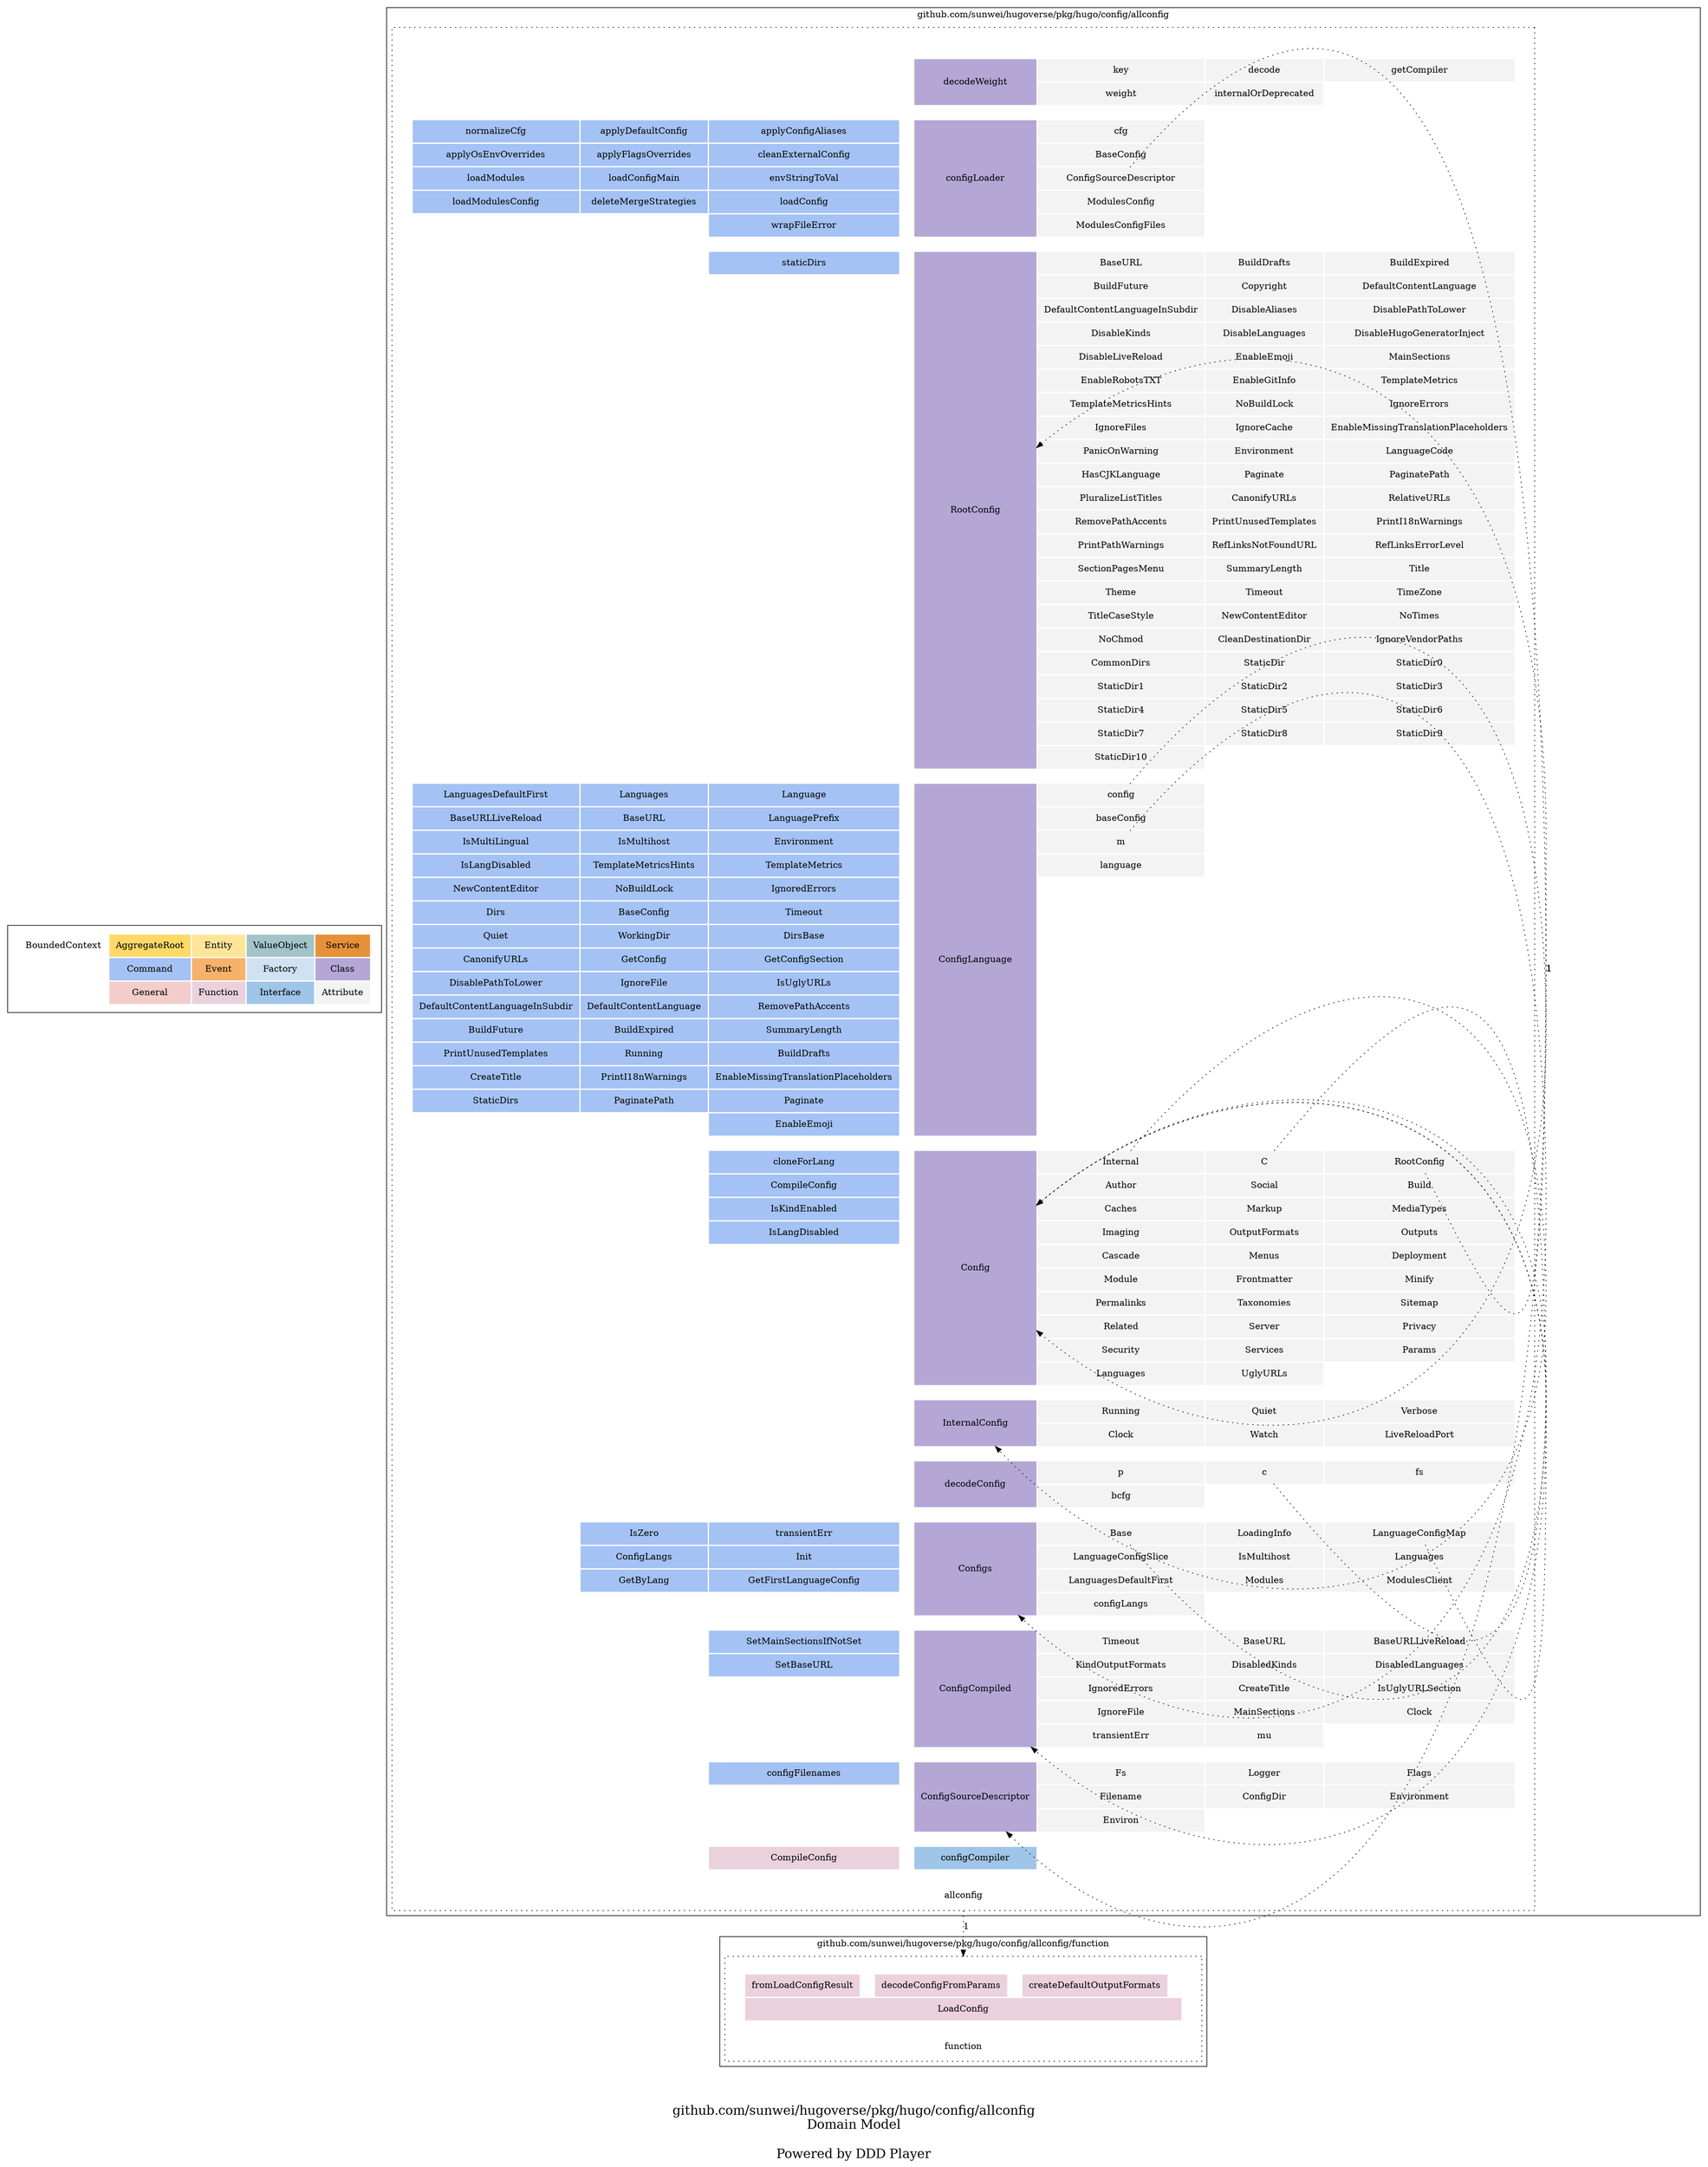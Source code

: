 digraph {
	node [style=dotted shape=rect]

    subgraph cluster_ddd_concept{
		node [color=white]

        ddd_concept [label=<
        <table border="0" cellpadding="10">
		<tr>
			<td bgcolor="#ffffff00" rowspan="1" colspan="1">BoundedContext</td>
			<td bgcolor="#ffd966ff" rowspan="1" colspan="1">AggregateRoot</td>
			<td bgcolor="#ffe599ff" rowspan="1" colspan="1">Entity</td>
			<td bgcolor="#a2c4c9ff" rowspan="1" colspan="1">ValueObject</td>
			<td bgcolor="#e69138ff" rowspan="1" colspan="1">Service</td>
		</tr>
		<tr>
			<td bgcolor="white" rowspan="1" colspan="1"></td>
			<td bgcolor="#a4c2f4ff" rowspan="1" colspan="1">Command</td>
			<td bgcolor="#f6b26bff" rowspan="1" colspan="1">Event</td>
			<td bgcolor="#cfe2f3ff" rowspan="1" colspan="1">Factory</td>
			<td bgcolor="#b4a7d6ff" rowspan="1" colspan="1">Class</td>
			
		</tr>
		<tr>
			<td bgcolor="white" rowspan="1" colspan="1"></td>
			<td bgcolor="#f4ccccff" rowspan="1" colspan="1">General</td>
			<td bgcolor="#ead1dcff" rowspan="1" colspan="1">Function</td>
			<td bgcolor="#9fc5e8ff" rowspan="1" colspan="1">Interface</td>
			<td bgcolor="#f3f3f3ff" rowspan="1" colspan="1">Attribute</td>
		</tr>
        </table>
        > ]
	}

    
		subgraph cluster_dbplwOx {
	
		
    	dbplwOx [label=<
        <table border="0" cellpadding="10">
			
				<tr>
		
			<td port="first_blank_row" bgcolor="white" rowspan="1" colspan="1"></td>
	</tr>
				<tr>
		
			<td port="" bgcolor="white" rowspan="1" colspan="1"></td>
	</tr>
				<tr>
		
			<td port="" bgcolor="white" rowspan="1" colspan="1"></td>
			<td port="" bgcolor="white" rowspan="1" colspan="1"></td>
			<td port="" bgcolor="white" rowspan="1" colspan="1"></td>
			<td port="" bgcolor="white" rowspan="1" colspan="1"></td>
			<td port="" bgcolor="white" rowspan="1" colspan="1"></td>
			<td port="dedeiEo" bgcolor="#b4a7d6ff" rowspan="2" colspan="1">decodeWeight</td>
			<td port="db81xsU" bgcolor="#f3f3f3ff" rowspan="1" colspan="1">key</td>
			<td port="dbGSdnV" bgcolor="#f3f3f3ff" rowspan="1" colspan="1">decode</td>
			<td port="d6UaPY" bgcolor="#f3f3f3ff" rowspan="1" colspan="1">getCompiler</td>
			<td port="" bgcolor="white" rowspan="1" colspan="1"></td>
	</tr>
				<tr>
		
			<td port="" bgcolor="white" rowspan="1" colspan="1"></td>
			<td port="" bgcolor="white" rowspan="1" colspan="1"></td>
			<td port="" bgcolor="white" rowspan="1" colspan="1"></td>
			<td port="" bgcolor="white" rowspan="1" colspan="1"></td>
			<td port="" bgcolor="white" rowspan="1" colspan="1"></td>
			<td port="dcgHkFH" bgcolor="#f3f3f3ff" rowspan="1" colspan="1">weight</td>
			<td port="dM7jzW" bgcolor="#f3f3f3ff" rowspan="1" colspan="1">internalOrDeprecated</td>
			<td port="" bgcolor="white" rowspan="1" colspan="1"></td>
			<td port="" bgcolor="white" rowspan="1" colspan="1"></td>
	</tr>
				<tr>
		
			<td port="" bgcolor="white" rowspan="1" colspan="1"></td>
	</tr>
				<tr>
		
			<td port="" bgcolor="white" rowspan="1" colspan="1"></td>
			<td port="dbyJYD" bgcolor="#a4c2f4ff" rowspan="1" colspan="1">normalizeCfg</td>
			<td port="dbtTWRB" bgcolor="#a4c2f4ff" rowspan="1" colspan="1">applyDefaultConfig</td>
			<td port="dhDFdo" bgcolor="#a4c2f4ff" rowspan="1" colspan="1">applyConfigAliases</td>
			<td port="" bgcolor="white" rowspan="1" colspan="1"></td>
			<td port="deDzCh3" bgcolor="#b4a7d6ff" rowspan="5" colspan="1">configLoader</td>
			<td port="dcJ6bHE" bgcolor="#f3f3f3ff" rowspan="1" colspan="1">cfg</td>
			<td port="" bgcolor="white" rowspan="1" colspan="1"></td>
			<td port="" bgcolor="white" rowspan="1" colspan="1"></td>
			<td port="" bgcolor="white" rowspan="1" colspan="1"></td>
	</tr>
				<tr>
		
			<td port="" bgcolor="white" rowspan="1" colspan="1"></td>
			<td port="dHDOrQ" bgcolor="#a4c2f4ff" rowspan="1" colspan="1">applyOsEnvOverrides</td>
			<td port="dde2Vfa" bgcolor="#a4c2f4ff" rowspan="1" colspan="1">applyFlagsOverrides</td>
			<td port="dnXfks" bgcolor="#a4c2f4ff" rowspan="1" colspan="1">cleanExternalConfig</td>
			<td port="" bgcolor="white" rowspan="1" colspan="1"></td>
			<td port="dbXBepR" bgcolor="#f3f3f3ff" rowspan="1" colspan="1">BaseConfig</td>
			<td port="" bgcolor="white" rowspan="1" colspan="1"></td>
			<td port="" bgcolor="white" rowspan="1" colspan="1"></td>
			<td port="" bgcolor="white" rowspan="1" colspan="1"></td>
	</tr>
				<tr>
		
			<td port="" bgcolor="white" rowspan="1" colspan="1"></td>
			<td port="dbCGa79" bgcolor="#a4c2f4ff" rowspan="1" colspan="1">loadModules</td>
			<td port="dbmw4Y9" bgcolor="#a4c2f4ff" rowspan="1" colspan="1">loadConfigMain</td>
			<td port="dcfUAwS" bgcolor="#a4c2f4ff" rowspan="1" colspan="1">envStringToVal</td>
			<td port="" bgcolor="white" rowspan="1" colspan="1"></td>
			<td port="denRFPA" bgcolor="#f3f3f3ff" rowspan="1" colspan="1">ConfigSourceDescriptor</td>
			<td port="" bgcolor="white" rowspan="1" colspan="1"></td>
			<td port="" bgcolor="white" rowspan="1" colspan="1"></td>
			<td port="" bgcolor="white" rowspan="1" colspan="1"></td>
	</tr>
				<tr>
		
			<td port="" bgcolor="white" rowspan="1" colspan="1"></td>
			<td port="dcC5j45" bgcolor="#a4c2f4ff" rowspan="1" colspan="1">loadModulesConfig</td>
			<td port="dbOGN6c" bgcolor="#a4c2f4ff" rowspan="1" colspan="1">deleteMergeStrategies</td>
			<td port="deDchHc" bgcolor="#a4c2f4ff" rowspan="1" colspan="1">loadConfig</td>
			<td port="" bgcolor="white" rowspan="1" colspan="1"></td>
			<td port="ddLNePh" bgcolor="#f3f3f3ff" rowspan="1" colspan="1">ModulesConfig</td>
			<td port="" bgcolor="white" rowspan="1" colspan="1"></td>
			<td port="" bgcolor="white" rowspan="1" colspan="1"></td>
			<td port="" bgcolor="white" rowspan="1" colspan="1"></td>
	</tr>
				<tr>
		
			<td port="" bgcolor="white" rowspan="1" colspan="1"></td>
			<td port="" bgcolor="white" rowspan="1" colspan="1"></td>
			<td port="" bgcolor="white" rowspan="1" colspan="1"></td>
			<td port="ddhsMuo" bgcolor="#a4c2f4ff" rowspan="1" colspan="1">wrapFileError</td>
			<td port="" bgcolor="white" rowspan="1" colspan="1"></td>
			<td port="dd1kYmi" bgcolor="#f3f3f3ff" rowspan="1" colspan="1">ModulesConfigFiles</td>
			<td port="" bgcolor="white" rowspan="1" colspan="1"></td>
			<td port="" bgcolor="white" rowspan="1" colspan="1"></td>
			<td port="" bgcolor="white" rowspan="1" colspan="1"></td>
	</tr>
				<tr>
		
			<td port="" bgcolor="white" rowspan="1" colspan="1"></td>
	</tr>
				<tr>
		
			<td port="" bgcolor="white" rowspan="1" colspan="1"></td>
			<td port="" bgcolor="white" rowspan="1" colspan="1"></td>
			<td port="" bgcolor="white" rowspan="1" colspan="1"></td>
			<td port="ddsUS1R" bgcolor="#a4c2f4ff" rowspan="1" colspan="1">staticDirs</td>
			<td port="" bgcolor="white" rowspan="1" colspan="1"></td>
			<td port="dc5vRjC" bgcolor="#b4a7d6ff" rowspan="22" colspan="1">RootConfig</td>
			<td port="dcL5rC7" bgcolor="#f3f3f3ff" rowspan="1" colspan="1">BaseURL</td>
			<td port="dcvdRxJ" bgcolor="#f3f3f3ff" rowspan="1" colspan="1">BuildDrafts</td>
			<td port="dbDRKZe" bgcolor="#f3f3f3ff" rowspan="1" colspan="1">BuildExpired</td>
			<td port="" bgcolor="white" rowspan="1" colspan="1"></td>
	</tr>
				<tr>
		
			<td port="" bgcolor="white" rowspan="1" colspan="1"></td>
			<td port="" bgcolor="white" rowspan="1" colspan="1"></td>
			<td port="" bgcolor="white" rowspan="1" colspan="1"></td>
			<td port="" bgcolor="white" rowspan="1" colspan="1"></td>
			<td port="" bgcolor="white" rowspan="1" colspan="1"></td>
			<td port="dgKiSA" bgcolor="#f3f3f3ff" rowspan="1" colspan="1">BuildFuture</td>
			<td port="dcsn5Gm" bgcolor="#f3f3f3ff" rowspan="1" colspan="1">Copyright</td>
			<td port="ddffocl" bgcolor="#f3f3f3ff" rowspan="1" colspan="1">DefaultContentLanguage</td>
			<td port="" bgcolor="white" rowspan="1" colspan="1"></td>
	</tr>
				<tr>
		
			<td port="" bgcolor="white" rowspan="1" colspan="1"></td>
			<td port="" bgcolor="white" rowspan="1" colspan="1"></td>
			<td port="" bgcolor="white" rowspan="1" colspan="1"></td>
			<td port="" bgcolor="white" rowspan="1" colspan="1"></td>
			<td port="" bgcolor="white" rowspan="1" colspan="1"></td>
			<td port="dcIHNLl" bgcolor="#f3f3f3ff" rowspan="1" colspan="1">DefaultContentLanguageInSubdir</td>
			<td port="dewRax1" bgcolor="#f3f3f3ff" rowspan="1" colspan="1">DisableAliases</td>
			<td port="dcC2E16" bgcolor="#f3f3f3ff" rowspan="1" colspan="1">DisablePathToLower</td>
			<td port="" bgcolor="white" rowspan="1" colspan="1"></td>
	</tr>
				<tr>
		
			<td port="" bgcolor="white" rowspan="1" colspan="1"></td>
			<td port="" bgcolor="white" rowspan="1" colspan="1"></td>
			<td port="" bgcolor="white" rowspan="1" colspan="1"></td>
			<td port="" bgcolor="white" rowspan="1" colspan="1"></td>
			<td port="" bgcolor="white" rowspan="1" colspan="1"></td>
			<td port="ddAaRc4" bgcolor="#f3f3f3ff" rowspan="1" colspan="1">DisableKinds</td>
			<td port="dexyZg" bgcolor="#f3f3f3ff" rowspan="1" colspan="1">DisableLanguages</td>
			<td port="ddK1tEy" bgcolor="#f3f3f3ff" rowspan="1" colspan="1">DisableHugoGeneratorInject</td>
			<td port="" bgcolor="white" rowspan="1" colspan="1"></td>
	</tr>
				<tr>
		
			<td port="" bgcolor="white" rowspan="1" colspan="1"></td>
			<td port="" bgcolor="white" rowspan="1" colspan="1"></td>
			<td port="" bgcolor="white" rowspan="1" colspan="1"></td>
			<td port="" bgcolor="white" rowspan="1" colspan="1"></td>
			<td port="" bgcolor="white" rowspan="1" colspan="1"></td>
			<td port="ddFZmJu" bgcolor="#f3f3f3ff" rowspan="1" colspan="1">DisableLiveReload</td>
			<td port="ddUccze" bgcolor="#f3f3f3ff" rowspan="1" colspan="1">EnableEmoji</td>
			<td port="dcMDkHS" bgcolor="#f3f3f3ff" rowspan="1" colspan="1">MainSections</td>
			<td port="" bgcolor="white" rowspan="1" colspan="1"></td>
	</tr>
				<tr>
		
			<td port="" bgcolor="white" rowspan="1" colspan="1"></td>
			<td port="" bgcolor="white" rowspan="1" colspan="1"></td>
			<td port="" bgcolor="white" rowspan="1" colspan="1"></td>
			<td port="" bgcolor="white" rowspan="1" colspan="1"></td>
			<td port="" bgcolor="white" rowspan="1" colspan="1"></td>
			<td port="dblw3Pv" bgcolor="#f3f3f3ff" rowspan="1" colspan="1">EnableRobotsTXT</td>
			<td port="ddfPJmC" bgcolor="#f3f3f3ff" rowspan="1" colspan="1">EnableGitInfo</td>
			<td port="dccEjhS" bgcolor="#f3f3f3ff" rowspan="1" colspan="1">TemplateMetrics</td>
			<td port="" bgcolor="white" rowspan="1" colspan="1"></td>
	</tr>
				<tr>
		
			<td port="" bgcolor="white" rowspan="1" colspan="1"></td>
			<td port="" bgcolor="white" rowspan="1" colspan="1"></td>
			<td port="" bgcolor="white" rowspan="1" colspan="1"></td>
			<td port="" bgcolor="white" rowspan="1" colspan="1"></td>
			<td port="" bgcolor="white" rowspan="1" colspan="1"></td>
			<td port="dcLbNA0" bgcolor="#f3f3f3ff" rowspan="1" colspan="1">TemplateMetricsHints</td>
			<td port="dhKGh9" bgcolor="#f3f3f3ff" rowspan="1" colspan="1">NoBuildLock</td>
			<td port="dbjs4tW" bgcolor="#f3f3f3ff" rowspan="1" colspan="1">IgnoreErrors</td>
			<td port="" bgcolor="white" rowspan="1" colspan="1"></td>
	</tr>
				<tr>
		
			<td port="" bgcolor="white" rowspan="1" colspan="1"></td>
			<td port="" bgcolor="white" rowspan="1" colspan="1"></td>
			<td port="" bgcolor="white" rowspan="1" colspan="1"></td>
			<td port="" bgcolor="white" rowspan="1" colspan="1"></td>
			<td port="" bgcolor="white" rowspan="1" colspan="1"></td>
			<td port="dd37gAi" bgcolor="#f3f3f3ff" rowspan="1" colspan="1">IgnoreFiles</td>
			<td port="dcWtwrl" bgcolor="#f3f3f3ff" rowspan="1" colspan="1">IgnoreCache</td>
			<td port="dJdrOb" bgcolor="#f3f3f3ff" rowspan="1" colspan="1">EnableMissingTranslationPlaceholders</td>
			<td port="" bgcolor="white" rowspan="1" colspan="1"></td>
	</tr>
				<tr>
		
			<td port="" bgcolor="white" rowspan="1" colspan="1"></td>
			<td port="" bgcolor="white" rowspan="1" colspan="1"></td>
			<td port="" bgcolor="white" rowspan="1" colspan="1"></td>
			<td port="" bgcolor="white" rowspan="1" colspan="1"></td>
			<td port="" bgcolor="white" rowspan="1" colspan="1"></td>
			<td port="dd0mA17" bgcolor="#f3f3f3ff" rowspan="1" colspan="1">PanicOnWarning</td>
			<td port="dbUqviO" bgcolor="#f3f3f3ff" rowspan="1" colspan="1">Environment</td>
			<td port="dbu9TFM" bgcolor="#f3f3f3ff" rowspan="1" colspan="1">LanguageCode</td>
			<td port="" bgcolor="white" rowspan="1" colspan="1"></td>
	</tr>
				<tr>
		
			<td port="" bgcolor="white" rowspan="1" colspan="1"></td>
			<td port="" bgcolor="white" rowspan="1" colspan="1"></td>
			<td port="" bgcolor="white" rowspan="1" colspan="1"></td>
			<td port="" bgcolor="white" rowspan="1" colspan="1"></td>
			<td port="" bgcolor="white" rowspan="1" colspan="1"></td>
			<td port="ddDP3ZT" bgcolor="#f3f3f3ff" rowspan="1" colspan="1">HasCJKLanguage</td>
			<td port="dctuKrK" bgcolor="#f3f3f3ff" rowspan="1" colspan="1">Paginate</td>
			<td port="dUeD8L" bgcolor="#f3f3f3ff" rowspan="1" colspan="1">PaginatePath</td>
			<td port="" bgcolor="white" rowspan="1" colspan="1"></td>
	</tr>
				<tr>
		
			<td port="" bgcolor="white" rowspan="1" colspan="1"></td>
			<td port="" bgcolor="white" rowspan="1" colspan="1"></td>
			<td port="" bgcolor="white" rowspan="1" colspan="1"></td>
			<td port="" bgcolor="white" rowspan="1" colspan="1"></td>
			<td port="" bgcolor="white" rowspan="1" colspan="1"></td>
			<td port="dc2poZC" bgcolor="#f3f3f3ff" rowspan="1" colspan="1">PluralizeListTitles</td>
			<td port="ddFuMze" bgcolor="#f3f3f3ff" rowspan="1" colspan="1">CanonifyURLs</td>
			<td port="dcawAZB" bgcolor="#f3f3f3ff" rowspan="1" colspan="1">RelativeURLs</td>
			<td port="" bgcolor="white" rowspan="1" colspan="1"></td>
	</tr>
				<tr>
		
			<td port="" bgcolor="white" rowspan="1" colspan="1"></td>
			<td port="" bgcolor="white" rowspan="1" colspan="1"></td>
			<td port="" bgcolor="white" rowspan="1" colspan="1"></td>
			<td port="" bgcolor="white" rowspan="1" colspan="1"></td>
			<td port="" bgcolor="white" rowspan="1" colspan="1"></td>
			<td port="db573zT" bgcolor="#f3f3f3ff" rowspan="1" colspan="1">RemovePathAccents</td>
			<td port="dbJngyh" bgcolor="#f3f3f3ff" rowspan="1" colspan="1">PrintUnusedTemplates</td>
			<td port="ddvAMTP" bgcolor="#f3f3f3ff" rowspan="1" colspan="1">PrintI18nWarnings</td>
			<td port="" bgcolor="white" rowspan="1" colspan="1"></td>
	</tr>
				<tr>
		
			<td port="" bgcolor="white" rowspan="1" colspan="1"></td>
			<td port="" bgcolor="white" rowspan="1" colspan="1"></td>
			<td port="" bgcolor="white" rowspan="1" colspan="1"></td>
			<td port="" bgcolor="white" rowspan="1" colspan="1"></td>
			<td port="" bgcolor="white" rowspan="1" colspan="1"></td>
			<td port="ddE8L3k" bgcolor="#f3f3f3ff" rowspan="1" colspan="1">PrintPathWarnings</td>
			<td port="dNTKq3" bgcolor="#f3f3f3ff" rowspan="1" colspan="1">RefLinksNotFoundURL</td>
			<td port="dd9dVev" bgcolor="#f3f3f3ff" rowspan="1" colspan="1">RefLinksErrorLevel</td>
			<td port="" bgcolor="white" rowspan="1" colspan="1"></td>
	</tr>
				<tr>
		
			<td port="" bgcolor="white" rowspan="1" colspan="1"></td>
			<td port="" bgcolor="white" rowspan="1" colspan="1"></td>
			<td port="" bgcolor="white" rowspan="1" colspan="1"></td>
			<td port="" bgcolor="white" rowspan="1" colspan="1"></td>
			<td port="" bgcolor="white" rowspan="1" colspan="1"></td>
			<td port="deFQvrl" bgcolor="#f3f3f3ff" rowspan="1" colspan="1">SectionPagesMenu</td>
			<td port="ded9ik5" bgcolor="#f3f3f3ff" rowspan="1" colspan="1">SummaryLength</td>
			<td port="dxIRMd" bgcolor="#f3f3f3ff" rowspan="1" colspan="1">Title</td>
			<td port="" bgcolor="white" rowspan="1" colspan="1"></td>
	</tr>
				<tr>
		
			<td port="" bgcolor="white" rowspan="1" colspan="1"></td>
			<td port="" bgcolor="white" rowspan="1" colspan="1"></td>
			<td port="" bgcolor="white" rowspan="1" colspan="1"></td>
			<td port="" bgcolor="white" rowspan="1" colspan="1"></td>
			<td port="" bgcolor="white" rowspan="1" colspan="1"></td>
			<td port="dcgD19A" bgcolor="#f3f3f3ff" rowspan="1" colspan="1">Theme</td>
			<td port="dHGiJ0" bgcolor="#f3f3f3ff" rowspan="1" colspan="1">Timeout</td>
			<td port="dba3axA" bgcolor="#f3f3f3ff" rowspan="1" colspan="1">TimeZone</td>
			<td port="" bgcolor="white" rowspan="1" colspan="1"></td>
	</tr>
				<tr>
		
			<td port="" bgcolor="white" rowspan="1" colspan="1"></td>
			<td port="" bgcolor="white" rowspan="1" colspan="1"></td>
			<td port="" bgcolor="white" rowspan="1" colspan="1"></td>
			<td port="" bgcolor="white" rowspan="1" colspan="1"></td>
			<td port="" bgcolor="white" rowspan="1" colspan="1"></td>
			<td port="ddqejtc" bgcolor="#f3f3f3ff" rowspan="1" colspan="1">TitleCaseStyle</td>
			<td port="ddUF1XJ" bgcolor="#f3f3f3ff" rowspan="1" colspan="1">NewContentEditor</td>
			<td port="dbmrYxu" bgcolor="#f3f3f3ff" rowspan="1" colspan="1">NoTimes</td>
			<td port="" bgcolor="white" rowspan="1" colspan="1"></td>
	</tr>
				<tr>
		
			<td port="" bgcolor="white" rowspan="1" colspan="1"></td>
			<td port="" bgcolor="white" rowspan="1" colspan="1"></td>
			<td port="" bgcolor="white" rowspan="1" colspan="1"></td>
			<td port="" bgcolor="white" rowspan="1" colspan="1"></td>
			<td port="" bgcolor="white" rowspan="1" colspan="1"></td>
			<td port="dBWpoj" bgcolor="#f3f3f3ff" rowspan="1" colspan="1">NoChmod</td>
			<td port="dcNIyWV" bgcolor="#f3f3f3ff" rowspan="1" colspan="1">CleanDestinationDir</td>
			<td port="ddysBLF" bgcolor="#f3f3f3ff" rowspan="1" colspan="1">IgnoreVendorPaths</td>
			<td port="" bgcolor="white" rowspan="1" colspan="1"></td>
	</tr>
				<tr>
		
			<td port="" bgcolor="white" rowspan="1" colspan="1"></td>
			<td port="" bgcolor="white" rowspan="1" colspan="1"></td>
			<td port="" bgcolor="white" rowspan="1" colspan="1"></td>
			<td port="" bgcolor="white" rowspan="1" colspan="1"></td>
			<td port="" bgcolor="white" rowspan="1" colspan="1"></td>
			<td port="dnDM3m" bgcolor="#f3f3f3ff" rowspan="1" colspan="1">CommonDirs</td>
			<td port="dbfZzAa" bgcolor="#f3f3f3ff" rowspan="1" colspan="1">StaticDir</td>
			<td port="dcy2Tk4" bgcolor="#f3f3f3ff" rowspan="1" colspan="1">StaticDir0</td>
			<td port="" bgcolor="white" rowspan="1" colspan="1"></td>
	</tr>
				<tr>
		
			<td port="" bgcolor="white" rowspan="1" colspan="1"></td>
			<td port="" bgcolor="white" rowspan="1" colspan="1"></td>
			<td port="" bgcolor="white" rowspan="1" colspan="1"></td>
			<td port="" bgcolor="white" rowspan="1" colspan="1"></td>
			<td port="" bgcolor="white" rowspan="1" colspan="1"></td>
			<td port="dcAbhXP" bgcolor="#f3f3f3ff" rowspan="1" colspan="1">StaticDir1</td>
			<td port="dcBjGAA" bgcolor="#f3f3f3ff" rowspan="1" colspan="1">StaticDir2</td>
			<td port="dcCr5dl" bgcolor="#f3f3f3ff" rowspan="1" colspan="1">StaticDir3</td>
			<td port="" bgcolor="white" rowspan="1" colspan="1"></td>
	</tr>
				<tr>
		
			<td port="" bgcolor="white" rowspan="1" colspan="1"></td>
			<td port="" bgcolor="white" rowspan="1" colspan="1"></td>
			<td port="" bgcolor="white" rowspan="1" colspan="1"></td>
			<td port="" bgcolor="white" rowspan="1" colspan="1"></td>
			<td port="" bgcolor="white" rowspan="1" colspan="1"></td>
			<td port="dcDAtP6" bgcolor="#f3f3f3ff" rowspan="1" colspan="1">StaticDir4</td>
			<td port="dcEISsR" bgcolor="#f3f3f3ff" rowspan="1" colspan="1">StaticDir5</td>
			<td port="dcFRg5C" bgcolor="#f3f3f3ff" rowspan="1" colspan="1">StaticDir6</td>
			<td port="" bgcolor="white" rowspan="1" colspan="1"></td>
	</tr>
				<tr>
		
			<td port="" bgcolor="white" rowspan="1" colspan="1"></td>
			<td port="" bgcolor="white" rowspan="1" colspan="1"></td>
			<td port="" bgcolor="white" rowspan="1" colspan="1"></td>
			<td port="" bgcolor="white" rowspan="1" colspan="1"></td>
			<td port="" bgcolor="white" rowspan="1" colspan="1"></td>
			<td port="dcGZFIn" bgcolor="#f3f3f3ff" rowspan="1" colspan="1">StaticDir7</td>
			<td port="dcpXIk0" bgcolor="#f3f3f3ff" rowspan="1" colspan="1">StaticDir8</td>
			<td port="dcq56XL" bgcolor="#f3f3f3ff" rowspan="1" colspan="1">StaticDir9</td>
			<td port="" bgcolor="white" rowspan="1" colspan="1"></td>
	</tr>
				<tr>
		
			<td port="" bgcolor="white" rowspan="1" colspan="1"></td>
			<td port="" bgcolor="white" rowspan="1" colspan="1"></td>
			<td port="" bgcolor="white" rowspan="1" colspan="1"></td>
			<td port="" bgcolor="white" rowspan="1" colspan="1"></td>
			<td port="" bgcolor="white" rowspan="1" colspan="1"></td>
			<td port="dbwgttB" bgcolor="#f3f3f3ff" rowspan="1" colspan="1">StaticDir10</td>
			<td port="" bgcolor="white" rowspan="1" colspan="1"></td>
			<td port="" bgcolor="white" rowspan="1" colspan="1"></td>
			<td port="" bgcolor="white" rowspan="1" colspan="1"></td>
	</tr>
				<tr>
		
			<td port="" bgcolor="white" rowspan="1" colspan="1"></td>
	</tr>
				<tr>
		
			<td port="" bgcolor="white" rowspan="1" colspan="1"></td>
			<td port="ddZUxFh" bgcolor="#a4c2f4ff" rowspan="1" colspan="1">LanguagesDefaultFirst</td>
			<td port="dNWyFQ" bgcolor="#a4c2f4ff" rowspan="1" colspan="1">Languages</td>
			<td port="dbG3aF9" bgcolor="#a4c2f4ff" rowspan="1" colspan="1">Language</td>
			<td port="" bgcolor="white" rowspan="1" colspan="1"></td>
			<td port="ddXvfrA" bgcolor="#b4a7d6ff" rowspan="15" colspan="1">ConfigLanguage</td>
			<td port="dcrAH03" bgcolor="#f3f3f3ff" rowspan="1" colspan="1">config</td>
			<td port="" bgcolor="white" rowspan="1" colspan="1"></td>
			<td port="" bgcolor="white" rowspan="1" colspan="1"></td>
			<td port="" bgcolor="white" rowspan="1" colspan="1"></td>
	</tr>
				<tr>
		
			<td port="" bgcolor="white" rowspan="1" colspan="1"></td>
			<td port="delyMqo" bgcolor="#a4c2f4ff" rowspan="1" colspan="1">BaseURLLiveReload</td>
			<td port="deJEblh" bgcolor="#a4c2f4ff" rowspan="1" colspan="1">BaseURL</td>
			<td port="dbtYjDX" bgcolor="#a4c2f4ff" rowspan="1" colspan="1">LanguagePrefix</td>
			<td port="" bgcolor="white" rowspan="1" colspan="1"></td>
			<td port="dezVwcE" bgcolor="#f3f3f3ff" rowspan="1" colspan="1">baseConfig</td>
			<td port="" bgcolor="white" rowspan="1" colspan="1"></td>
			<td port="" bgcolor="white" rowspan="1" colspan="1"></td>
			<td port="" bgcolor="white" rowspan="1" colspan="1"></td>
	</tr>
				<tr>
		
			<td port="" bgcolor="white" rowspan="1" colspan="1"></td>
			<td port="dSdG0" bgcolor="#a4c2f4ff" rowspan="1" colspan="1">IsMultiLingual</td>
			<td port="dG4cMu" bgcolor="#a4c2f4ff" rowspan="1" colspan="1">IsMultihost</td>
			<td port="ddL6YQc" bgcolor="#a4c2f4ff" rowspan="1" colspan="1">Environment</td>
			<td port="" bgcolor="white" rowspan="1" colspan="1"></td>
			<td port="ddegmoW" bgcolor="#f3f3f3ff" rowspan="1" colspan="1">m</td>
			<td port="" bgcolor="white" rowspan="1" colspan="1"></td>
			<td port="" bgcolor="white" rowspan="1" colspan="1"></td>
			<td port="" bgcolor="white" rowspan="1" colspan="1"></td>
	</tr>
				<tr>
		
			<td port="" bgcolor="white" rowspan="1" colspan="1"></td>
			<td port="dcCyGmX" bgcolor="#a4c2f4ff" rowspan="1" colspan="1">IsLangDisabled</td>
			<td port="dcT1FkM" bgcolor="#a4c2f4ff" rowspan="1" colspan="1">TemplateMetricsHints</td>
			<td port="dcYjoCa" bgcolor="#a4c2f4ff" rowspan="1" colspan="1">TemplateMetrics</td>
			<td port="" bgcolor="white" rowspan="1" colspan="1"></td>
			<td port="dbLfVel" bgcolor="#f3f3f3ff" rowspan="1" colspan="1">language</td>
			<td port="" bgcolor="white" rowspan="1" colspan="1"></td>
			<td port="" bgcolor="white" rowspan="1" colspan="1"></td>
			<td port="" bgcolor="white" rowspan="1" colspan="1"></td>
	</tr>
				<tr>
		
			<td port="" bgcolor="white" rowspan="1" colspan="1"></td>
			<td port="db95UDL" bgcolor="#a4c2f4ff" rowspan="1" colspan="1">NewContentEditor</td>
			<td port="ddocTkj" bgcolor="#a4c2f4ff" rowspan="1" colspan="1">NoBuildLock</td>
			<td port="dRyA2w" bgcolor="#a4c2f4ff" rowspan="1" colspan="1">IgnoredErrors</td>
			<td port="" bgcolor="white" rowspan="1" colspan="1"></td>
			<td port="" bgcolor="white" rowspan="1" colspan="1"></td>
			<td port="" bgcolor="white" rowspan="1" colspan="1"></td>
			<td port="" bgcolor="white" rowspan="1" colspan="1"></td>
			<td port="" bgcolor="white" rowspan="1" colspan="1"></td>
	</tr>
				<tr>
		
			<td port="" bgcolor="white" rowspan="1" colspan="1"></td>
			<td port="db3Cn77" bgcolor="#a4c2f4ff" rowspan="1" colspan="1">Dirs</td>
			<td port="dcAGZUA" bgcolor="#a4c2f4ff" rowspan="1" colspan="1">BaseConfig</td>
			<td port="deCK6Mq" bgcolor="#a4c2f4ff" rowspan="1" colspan="1">Timeout</td>
			<td port="" bgcolor="white" rowspan="1" colspan="1"></td>
			<td port="" bgcolor="white" rowspan="1" colspan="1"></td>
			<td port="" bgcolor="white" rowspan="1" colspan="1"></td>
			<td port="" bgcolor="white" rowspan="1" colspan="1"></td>
			<td port="" bgcolor="white" rowspan="1" colspan="1"></td>
	</tr>
				<tr>
		
			<td port="" bgcolor="white" rowspan="1" colspan="1"></td>
			<td port="dcNHt8x" bgcolor="#a4c2f4ff" rowspan="1" colspan="1">Quiet</td>
			<td port="dc3TGyR" bgcolor="#a4c2f4ff" rowspan="1" colspan="1">WorkingDir</td>
			<td port="defK1w8" bgcolor="#a4c2f4ff" rowspan="1" colspan="1">DirsBase</td>
			<td port="" bgcolor="white" rowspan="1" colspan="1"></td>
			<td port="" bgcolor="white" rowspan="1" colspan="1"></td>
			<td port="" bgcolor="white" rowspan="1" colspan="1"></td>
			<td port="" bgcolor="white" rowspan="1" colspan="1"></td>
			<td port="" bgcolor="white" rowspan="1" colspan="1"></td>
	</tr>
				<tr>
		
			<td port="" bgcolor="white" rowspan="1" colspan="1"></td>
			<td port="dWRI0e" bgcolor="#a4c2f4ff" rowspan="1" colspan="1">CanonifyURLs</td>
			<td port="dUeIhh" bgcolor="#a4c2f4ff" rowspan="1" colspan="1">GetConfig</td>
			<td port="depTEEC" bgcolor="#a4c2f4ff" rowspan="1" colspan="1">GetConfigSection</td>
			<td port="" bgcolor="white" rowspan="1" colspan="1"></td>
			<td port="" bgcolor="white" rowspan="1" colspan="1"></td>
			<td port="" bgcolor="white" rowspan="1" colspan="1"></td>
			<td port="" bgcolor="white" rowspan="1" colspan="1"></td>
			<td port="" bgcolor="white" rowspan="1" colspan="1"></td>
	</tr>
				<tr>
		
			<td port="" bgcolor="white" rowspan="1" colspan="1"></td>
			<td port="deosAag" bgcolor="#a4c2f4ff" rowspan="1" colspan="1">DisablePathToLower</td>
			<td port="dcsKC0P" bgcolor="#a4c2f4ff" rowspan="1" colspan="1">IgnoreFile</td>
			<td port="deb8psy" bgcolor="#a4c2f4ff" rowspan="1" colspan="1">IsUglyURLs</td>
			<td port="" bgcolor="white" rowspan="1" colspan="1"></td>
			<td port="" bgcolor="white" rowspan="1" colspan="1"></td>
			<td port="" bgcolor="white" rowspan="1" colspan="1"></td>
			<td port="" bgcolor="white" rowspan="1" colspan="1"></td>
			<td port="" bgcolor="white" rowspan="1" colspan="1"></td>
	</tr>
				<tr>
		
			<td port="" bgcolor="white" rowspan="1" colspan="1"></td>
			<td port="dnQ8dr" bgcolor="#a4c2f4ff" rowspan="1" colspan="1">DefaultContentLanguageInSubdir</td>
			<td port="dbmG27R" bgcolor="#a4c2f4ff" rowspan="1" colspan="1">DefaultContentLanguage</td>
			<td port="dbCB0UH" bgcolor="#a4c2f4ff" rowspan="1" colspan="1">RemovePathAccents</td>
			<td port="" bgcolor="white" rowspan="1" colspan="1"></td>
			<td port="" bgcolor="white" rowspan="1" colspan="1"></td>
			<td port="" bgcolor="white" rowspan="1" colspan="1"></td>
			<td port="" bgcolor="white" rowspan="1" colspan="1"></td>
			<td port="" bgcolor="white" rowspan="1" colspan="1"></td>
	</tr>
				<tr>
		
			<td port="" bgcolor="white" rowspan="1" colspan="1"></td>
			<td port="dcZAJ9g" bgcolor="#a4c2f4ff" rowspan="1" colspan="1">BuildFuture</td>
			<td port="dqRflE" bgcolor="#a4c2f4ff" rowspan="1" colspan="1">BuildExpired</td>
			<td port="dceJNmZ" bgcolor="#a4c2f4ff" rowspan="1" colspan="1">SummaryLength</td>
			<td port="" bgcolor="white" rowspan="1" colspan="1"></td>
			<td port="" bgcolor="white" rowspan="1" colspan="1"></td>
			<td port="" bgcolor="white" rowspan="1" colspan="1"></td>
			<td port="" bgcolor="white" rowspan="1" colspan="1"></td>
			<td port="" bgcolor="white" rowspan="1" colspan="1"></td>
	</tr>
				<tr>
		
			<td port="" bgcolor="white" rowspan="1" colspan="1"></td>
			<td port="dxOgsD" bgcolor="#a4c2f4ff" rowspan="1" colspan="1">PrintUnusedTemplates</td>
			<td port="db6iS7E" bgcolor="#a4c2f4ff" rowspan="1" colspan="1">Running</td>
			<td port="dbrS1N1" bgcolor="#a4c2f4ff" rowspan="1" colspan="1">BuildDrafts</td>
			<td port="" bgcolor="white" rowspan="1" colspan="1"></td>
			<td port="" bgcolor="white" rowspan="1" colspan="1"></td>
			<td port="" bgcolor="white" rowspan="1" colspan="1"></td>
			<td port="" bgcolor="white" rowspan="1" colspan="1"></td>
			<td port="" bgcolor="white" rowspan="1" colspan="1"></td>
	</tr>
				<tr>
		
			<td port="" bgcolor="white" rowspan="1" colspan="1"></td>
			<td port="d0z6Jt" bgcolor="#a4c2f4ff" rowspan="1" colspan="1">CreateTitle</td>
			<td port="dd73l7N" bgcolor="#a4c2f4ff" rowspan="1" colspan="1">PrintI18nWarnings</td>
			<td port="dc6w3sF" bgcolor="#a4c2f4ff" rowspan="1" colspan="1">EnableMissingTranslationPlaceholders</td>
			<td port="" bgcolor="white" rowspan="1" colspan="1"></td>
			<td port="" bgcolor="white" rowspan="1" colspan="1"></td>
			<td port="" bgcolor="white" rowspan="1" colspan="1"></td>
			<td port="" bgcolor="white" rowspan="1" colspan="1"></td>
			<td port="" bgcolor="white" rowspan="1" colspan="1"></td>
	</tr>
				<tr>
		
			<td port="" bgcolor="white" rowspan="1" colspan="1"></td>
			<td port="db9cVyt" bgcolor="#a4c2f4ff" rowspan="1" colspan="1">StaticDirs</td>
			<td port="detkRXn" bgcolor="#a4c2f4ff" rowspan="1" colspan="1">PaginatePath</td>
			<td port="demoRjg" bgcolor="#a4c2f4ff" rowspan="1" colspan="1">Paginate</td>
			<td port="" bgcolor="white" rowspan="1" colspan="1"></td>
			<td port="" bgcolor="white" rowspan="1" colspan="1"></td>
			<td port="" bgcolor="white" rowspan="1" colspan="1"></td>
			<td port="" bgcolor="white" rowspan="1" colspan="1"></td>
			<td port="" bgcolor="white" rowspan="1" colspan="1"></td>
	</tr>
				<tr>
		
			<td port="" bgcolor="white" rowspan="1" colspan="1"></td>
			<td port="" bgcolor="white" rowspan="1" colspan="1"></td>
			<td port="" bgcolor="white" rowspan="1" colspan="1"></td>
			<td port="dbZOIqC" bgcolor="#a4c2f4ff" rowspan="1" colspan="1">EnableEmoji</td>
			<td port="" bgcolor="white" rowspan="1" colspan="1"></td>
			<td port="" bgcolor="white" rowspan="1" colspan="1"></td>
			<td port="" bgcolor="white" rowspan="1" colspan="1"></td>
			<td port="" bgcolor="white" rowspan="1" colspan="1"></td>
			<td port="" bgcolor="white" rowspan="1" colspan="1"></td>
	</tr>
				<tr>
		
			<td port="" bgcolor="white" rowspan="1" colspan="1"></td>
	</tr>
				<tr>
		
			<td port="" bgcolor="white" rowspan="1" colspan="1"></td>
			<td port="" bgcolor="white" rowspan="1" colspan="1"></td>
			<td port="" bgcolor="white" rowspan="1" colspan="1"></td>
			<td port="ddcpzzv" bgcolor="#a4c2f4ff" rowspan="1" colspan="1">cloneForLang</td>
			<td port="" bgcolor="white" rowspan="1" colspan="1"></td>
			<td port="dd2c3g2" bgcolor="#b4a7d6ff" rowspan="10" colspan="1">Config</td>
			<td port="dc6dTXa" bgcolor="#f3f3f3ff" rowspan="1" colspan="1">Internal</td>
			<td port="d2ACyi" bgcolor="#f3f3f3ff" rowspan="1" colspan="1">C</td>
			<td port="dbiQL1l" bgcolor="#f3f3f3ff" rowspan="1" colspan="1">RootConfig</td>
			<td port="" bgcolor="white" rowspan="1" colspan="1"></td>
	</tr>
				<tr>
		
			<td port="" bgcolor="white" rowspan="1" colspan="1"></td>
			<td port="" bgcolor="white" rowspan="1" colspan="1"></td>
			<td port="" bgcolor="white" rowspan="1" colspan="1"></td>
			<td port="dbJO0c6" bgcolor="#a4c2f4ff" rowspan="1" colspan="1">CompileConfig</td>
			<td port="" bgcolor="white" rowspan="1" colspan="1"></td>
			<td port="dEiKVc" bgcolor="#f3f3f3ff" rowspan="1" colspan="1">Author</td>
			<td port="ddH2MEi" bgcolor="#f3f3f3ff" rowspan="1" colspan="1">Social</td>
			<td port="dbEwIer" bgcolor="#f3f3f3ff" rowspan="1" colspan="1">Build</td>
			<td port="" bgcolor="white" rowspan="1" colspan="1"></td>
	</tr>
				<tr>
		
			<td port="" bgcolor="white" rowspan="1" colspan="1"></td>
			<td port="" bgcolor="white" rowspan="1" colspan="1"></td>
			<td port="" bgcolor="white" rowspan="1" colspan="1"></td>
			<td port="dewcjvu" bgcolor="#a4c2f4ff" rowspan="1" colspan="1">IsKindEnabled</td>
			<td port="" bgcolor="white" rowspan="1" colspan="1"></td>
			<td port="dcDMqIO" bgcolor="#f3f3f3ff" rowspan="1" colspan="1">Caches</td>
			<td port="ddyHobf" bgcolor="#f3f3f3ff" rowspan="1" colspan="1">Markup</td>
			<td port="ddYNte2" bgcolor="#f3f3f3ff" rowspan="1" colspan="1">MediaTypes</td>
			<td port="" bgcolor="white" rowspan="1" colspan="1"></td>
	</tr>
				<tr>
		
			<td port="" bgcolor="white" rowspan="1" colspan="1"></td>
			<td port="" bgcolor="white" rowspan="1" colspan="1"></td>
			<td port="" bgcolor="white" rowspan="1" colspan="1"></td>
			<td port="deAdizP" bgcolor="#a4c2f4ff" rowspan="1" colspan="1">IsLangDisabled</td>
			<td port="" bgcolor="white" rowspan="1" colspan="1"></td>
			<td port="ddTJh8V" bgcolor="#f3f3f3ff" rowspan="1" colspan="1">Imaging</td>
			<td port="dFxjpK" bgcolor="#f3f3f3ff" rowspan="1" colspan="1">OutputFormats</td>
			<td port="debuAMt" bgcolor="#f3f3f3ff" rowspan="1" colspan="1">Outputs</td>
			<td port="" bgcolor="white" rowspan="1" colspan="1"></td>
	</tr>
				<tr>
		
			<td port="" bgcolor="white" rowspan="1" colspan="1"></td>
			<td port="" bgcolor="white" rowspan="1" colspan="1"></td>
			<td port="" bgcolor="white" rowspan="1" colspan="1"></td>
			<td port="" bgcolor="white" rowspan="1" colspan="1"></td>
			<td port="" bgcolor="white" rowspan="1" colspan="1"></td>
			<td port="dn7RuV" bgcolor="#f3f3f3ff" rowspan="1" colspan="1">Cascade</td>
			<td port="ddZNPoD" bgcolor="#f3f3f3ff" rowspan="1" colspan="1">Menus</td>
			<td port="defPeiS" bgcolor="#f3f3f3ff" rowspan="1" colspan="1">Deployment</td>
			<td port="" bgcolor="white" rowspan="1" colspan="1"></td>
	</tr>
				<tr>
		
			<td port="" bgcolor="white" rowspan="1" colspan="1"></td>
			<td port="" bgcolor="white" rowspan="1" colspan="1"></td>
			<td port="" bgcolor="white" rowspan="1" colspan="1"></td>
			<td port="" bgcolor="white" rowspan="1" colspan="1"></td>
			<td port="" bgcolor="white" rowspan="1" colspan="1"></td>
			<td port="du9Ncx" bgcolor="#f3f3f3ff" rowspan="1" colspan="1">Module</td>
			<td port="dejGuqJ" bgcolor="#f3f3f3ff" rowspan="1" colspan="1">Frontmatter</td>
			<td port="dcZm1Iv" bgcolor="#f3f3f3ff" rowspan="1" colspan="1">Minify</td>
			<td port="" bgcolor="white" rowspan="1" colspan="1"></td>
	</tr>
				<tr>
		
			<td port="" bgcolor="white" rowspan="1" colspan="1"></td>
			<td port="" bgcolor="white" rowspan="1" colspan="1"></td>
			<td port="" bgcolor="white" rowspan="1" colspan="1"></td>
			<td port="" bgcolor="white" rowspan="1" colspan="1"></td>
			<td port="" bgcolor="white" rowspan="1" colspan="1"></td>
			<td port="db4xJij" bgcolor="#f3f3f3ff" rowspan="1" colspan="1">Permalinks</td>
			<td port="dcacBxU" bgcolor="#f3f3f3ff" rowspan="1" colspan="1">Taxonomies</td>
			<td port="ddSsPre" bgcolor="#f3f3f3ff" rowspan="1" colspan="1">Sitemap</td>
			<td port="" bgcolor="white" rowspan="1" colspan="1"></td>
	</tr>
				<tr>
		
			<td port="" bgcolor="white" rowspan="1" colspan="1"></td>
			<td port="" bgcolor="white" rowspan="1" colspan="1"></td>
			<td port="" bgcolor="white" rowspan="1" colspan="1"></td>
			<td port="" bgcolor="white" rowspan="1" colspan="1"></td>
			<td port="" bgcolor="white" rowspan="1" colspan="1"></td>
			<td port="ddNUdj8" bgcolor="#f3f3f3ff" rowspan="1" colspan="1">Related</td>
			<td port="ddSlnRc" bgcolor="#f3f3f3ff" rowspan="1" colspan="1">Server</td>
			<td port="ddzX0vN" bgcolor="#f3f3f3ff" rowspan="1" colspan="1">Privacy</td>
			<td port="" bgcolor="white" rowspan="1" colspan="1"></td>
	</tr>
				<tr>
		
			<td port="" bgcolor="white" rowspan="1" colspan="1"></td>
			<td port="" bgcolor="white" rowspan="1" colspan="1"></td>
			<td port="" bgcolor="white" rowspan="1" colspan="1"></td>
			<td port="" bgcolor="white" rowspan="1" colspan="1"></td>
			<td port="" bgcolor="white" rowspan="1" colspan="1"></td>
			<td port="ddBMqbp" bgcolor="#f3f3f3ff" rowspan="1" colspan="1">Security</td>
			<td port="ddiVpm7" bgcolor="#f3f3f3ff" rowspan="1" colspan="1">Services</td>
			<td port="dcMM9m1" bgcolor="#f3f3f3ff" rowspan="1" colspan="1">Params</td>
			<td port="" bgcolor="white" rowspan="1" colspan="1"></td>
	</tr>
				<tr>
		
			<td port="" bgcolor="white" rowspan="1" colspan="1"></td>
			<td port="" bgcolor="white" rowspan="1" colspan="1"></td>
			<td port="" bgcolor="white" rowspan="1" colspan="1"></td>
			<td port="" bgcolor="white" rowspan="1" colspan="1"></td>
			<td port="" bgcolor="white" rowspan="1" colspan="1"></td>
			<td port="dbJ2BV8" bgcolor="#f3f3f3ff" rowspan="1" colspan="1">Languages</td>
			<td port="dbXjsjq" bgcolor="#f3f3f3ff" rowspan="1" colspan="1">UglyURLs</td>
			<td port="" bgcolor="white" rowspan="1" colspan="1"></td>
			<td port="" bgcolor="white" rowspan="1" colspan="1"></td>
	</tr>
				<tr>
		
			<td port="" bgcolor="white" rowspan="1" colspan="1"></td>
	</tr>
				<tr>
		
			<td port="" bgcolor="white" rowspan="1" colspan="1"></td>
			<td port="" bgcolor="white" rowspan="1" colspan="1"></td>
			<td port="" bgcolor="white" rowspan="1" colspan="1"></td>
			<td port="" bgcolor="white" rowspan="1" colspan="1"></td>
			<td port="" bgcolor="white" rowspan="1" colspan="1"></td>
			<td port="deqdoeZ" bgcolor="#b4a7d6ff" rowspan="2" colspan="1">InternalConfig</td>
			<td port="dbPqVLj" bgcolor="#f3f3f3ff" rowspan="1" colspan="1">Running</td>
			<td port="devPu9w" bgcolor="#f3f3f3ff" rowspan="1" colspan="1">Quiet</td>
			<td port="dcDnu0A" bgcolor="#f3f3f3ff" rowspan="1" colspan="1">Verbose</td>
			<td port="" bgcolor="white" rowspan="1" colspan="1"></td>
	</tr>
				<tr>
		
			<td port="" bgcolor="white" rowspan="1" colspan="1"></td>
			<td port="" bgcolor="white" rowspan="1" colspan="1"></td>
			<td port="" bgcolor="white" rowspan="1" colspan="1"></td>
			<td port="" bgcolor="white" rowspan="1" colspan="1"></td>
			<td port="" bgcolor="white" rowspan="1" colspan="1"></td>
			<td port="d5l4n8" bgcolor="#f3f3f3ff" rowspan="1" colspan="1">Clock</td>
			<td port="dYm3b1" bgcolor="#f3f3f3ff" rowspan="1" colspan="1">Watch</td>
			<td port="dbGNNHY" bgcolor="#f3f3f3ff" rowspan="1" colspan="1">LiveReloadPort</td>
			<td port="" bgcolor="white" rowspan="1" colspan="1"></td>
	</tr>
				<tr>
		
			<td port="" bgcolor="white" rowspan="1" colspan="1"></td>
	</tr>
				<tr>
		
			<td port="" bgcolor="white" rowspan="1" colspan="1"></td>
			<td port="" bgcolor="white" rowspan="1" colspan="1"></td>
			<td port="" bgcolor="white" rowspan="1" colspan="1"></td>
			<td port="" bgcolor="white" rowspan="1" colspan="1"></td>
			<td port="" bgcolor="white" rowspan="1" colspan="1"></td>
			<td port="ddgGyps" bgcolor="#b4a7d6ff" rowspan="2" colspan="1">decodeConfig</td>
			<td port="dbc5MhX" bgcolor="#f3f3f3ff" rowspan="1" colspan="1">p</td>
			<td port="dbwowUQ" bgcolor="#f3f3f3ff" rowspan="1" colspan="1">c</td>
			<td port="ddV6VUY" bgcolor="#f3f3f3ff" rowspan="1" colspan="1">fs</td>
			<td port="" bgcolor="white" rowspan="1" colspan="1"></td>
	</tr>
				<tr>
		
			<td port="" bgcolor="white" rowspan="1" colspan="1"></td>
			<td port="" bgcolor="white" rowspan="1" colspan="1"></td>
			<td port="" bgcolor="white" rowspan="1" colspan="1"></td>
			<td port="" bgcolor="white" rowspan="1" colspan="1"></td>
			<td port="" bgcolor="white" rowspan="1" colspan="1"></td>
			<td port="dlJiHN" bgcolor="#f3f3f3ff" rowspan="1" colspan="1">bcfg</td>
			<td port="" bgcolor="white" rowspan="1" colspan="1"></td>
			<td port="" bgcolor="white" rowspan="1" colspan="1"></td>
			<td port="" bgcolor="white" rowspan="1" colspan="1"></td>
	</tr>
				<tr>
		
			<td port="" bgcolor="white" rowspan="1" colspan="1"></td>
	</tr>
				<tr>
		
			<td port="" bgcolor="white" rowspan="1" colspan="1"></td>
			<td port="" bgcolor="white" rowspan="1" colspan="1"></td>
			<td port="dcTBgQo" bgcolor="#a4c2f4ff" rowspan="1" colspan="1">IsZero</td>
			<td port="deEFfKn" bgcolor="#a4c2f4ff" rowspan="1" colspan="1">transientErr</td>
			<td port="" bgcolor="white" rowspan="1" colspan="1"></td>
			<td port="dd5KNYx" bgcolor="#b4a7d6ff" rowspan="4" colspan="1">Configs</td>
			<td port="deEpyFB" bgcolor="#f3f3f3ff" rowspan="1" colspan="1">Base</td>
			<td port="ddOmE3w" bgcolor="#f3f3f3ff" rowspan="1" colspan="1">LoadingInfo</td>
			<td port="deFJYpO" bgcolor="#f3f3f3ff" rowspan="1" colspan="1">LanguageConfigMap</td>
			<td port="" bgcolor="white" rowspan="1" colspan="1"></td>
	</tr>
				<tr>
		
			<td port="" bgcolor="white" rowspan="1" colspan="1"></td>
			<td port="" bgcolor="white" rowspan="1" colspan="1"></td>
			<td port="dQZl5b" bgcolor="#a4c2f4ff" rowspan="1" colspan="1">ConfigLangs</td>
			<td port="dJT5Bm" bgcolor="#a4c2f4ff" rowspan="1" colspan="1">Init</td>
			<td port="" bgcolor="white" rowspan="1" colspan="1"></td>
			<td port="ddbPmna" bgcolor="#f3f3f3ff" rowspan="1" colspan="1">LanguageConfigSlice</td>
			<td port="dbysi5j" bgcolor="#f3f3f3ff" rowspan="1" colspan="1">IsMultihost</td>
			<td port="dcaDodX" bgcolor="#f3f3f3ff" rowspan="1" colspan="1">Languages</td>
			<td port="" bgcolor="white" rowspan="1" colspan="1"></td>
	</tr>
				<tr>
		
			<td port="" bgcolor="white" rowspan="1" colspan="1"></td>
			<td port="" bgcolor="white" rowspan="1" colspan="1"></td>
			<td port="dYAJoX" bgcolor="#a4c2f4ff" rowspan="1" colspan="1">GetByLang</td>
			<td port="dcNtCPy" bgcolor="#a4c2f4ff" rowspan="1" colspan="1">GetFirstLanguageConfig</td>
			<td port="" bgcolor="white" rowspan="1" colspan="1"></td>
			<td port="ddKzRpC" bgcolor="#f3f3f3ff" rowspan="1" colspan="1">LanguagesDefaultFirst</td>
			<td port="doXGUf" bgcolor="#f3f3f3ff" rowspan="1" colspan="1">Modules</td>
			<td port="deqQBbW" bgcolor="#f3f3f3ff" rowspan="1" colspan="1">ModulesClient</td>
			<td port="" bgcolor="white" rowspan="1" colspan="1"></td>
	</tr>
				<tr>
		
			<td port="" bgcolor="white" rowspan="1" colspan="1"></td>
			<td port="" bgcolor="white" rowspan="1" colspan="1"></td>
			<td port="" bgcolor="white" rowspan="1" colspan="1"></td>
			<td port="" bgcolor="white" rowspan="1" colspan="1"></td>
			<td port="" bgcolor="white" rowspan="1" colspan="1"></td>
			<td port="deBWQhz" bgcolor="#f3f3f3ff" rowspan="1" colspan="1">configLangs</td>
			<td port="" bgcolor="white" rowspan="1" colspan="1"></td>
			<td port="" bgcolor="white" rowspan="1" colspan="1"></td>
			<td port="" bgcolor="white" rowspan="1" colspan="1"></td>
	</tr>
				<tr>
		
			<td port="" bgcolor="white" rowspan="1" colspan="1"></td>
	</tr>
				<tr>
		
			<td port="" bgcolor="white" rowspan="1" colspan="1"></td>
			<td port="" bgcolor="white" rowspan="1" colspan="1"></td>
			<td port="" bgcolor="white" rowspan="1" colspan="1"></td>
			<td port="dcXgKeB" bgcolor="#a4c2f4ff" rowspan="1" colspan="1">SetMainSectionsIfNotSet</td>
			<td port="" bgcolor="white" rowspan="1" colspan="1"></td>
			<td port="dc3cDbh" bgcolor="#b4a7d6ff" rowspan="5" colspan="1">ConfigCompiled</td>
			<td port="ddT4BGj" bgcolor="#f3f3f3ff" rowspan="1" colspan="1">Timeout</td>
			<td port="diUkI0" bgcolor="#f3f3f3ff" rowspan="1" colspan="1">BaseURL</td>
			<td port="dcJLfyd" bgcolor="#f3f3f3ff" rowspan="1" colspan="1">BaseURLLiveReload</td>
			<td port="" bgcolor="white" rowspan="1" colspan="1"></td>
	</tr>
				<tr>
		
			<td port="" bgcolor="white" rowspan="1" colspan="1"></td>
			<td port="" bgcolor="white" rowspan="1" colspan="1"></td>
			<td port="" bgcolor="white" rowspan="1" colspan="1"></td>
			<td port="ddjYaRo" bgcolor="#a4c2f4ff" rowspan="1" colspan="1">SetBaseURL</td>
			<td port="" bgcolor="white" rowspan="1" colspan="1"></td>
			<td port="dbIpr2p" bgcolor="#f3f3f3ff" rowspan="1" colspan="1">KindOutputFormats</td>
			<td port="dRCqQr" bgcolor="#f3f3f3ff" rowspan="1" colspan="1">DisabledKinds</td>
			<td port="ddJkAz7" bgcolor="#f3f3f3ff" rowspan="1" colspan="1">DisabledLanguages</td>
			<td port="" bgcolor="white" rowspan="1" colspan="1"></td>
	</tr>
				<tr>
		
			<td port="" bgcolor="white" rowspan="1" colspan="1"></td>
			<td port="" bgcolor="white" rowspan="1" colspan="1"></td>
			<td port="" bgcolor="white" rowspan="1" colspan="1"></td>
			<td port="" bgcolor="white" rowspan="1" colspan="1"></td>
			<td port="" bgcolor="white" rowspan="1" colspan="1"></td>
			<td port="ddV58Fv" bgcolor="#f3f3f3ff" rowspan="1" colspan="1">IgnoredErrors</td>
			<td port="dbeO2S" bgcolor="#f3f3f3ff" rowspan="1" colspan="1">CreateTitle</td>
			<td port="ddJXH3V" bgcolor="#f3f3f3ff" rowspan="1" colspan="1">IsUglyURLSection</td>
			<td port="" bgcolor="white" rowspan="1" colspan="1"></td>
	</tr>
				<tr>
		
			<td port="" bgcolor="white" rowspan="1" colspan="1"></td>
			<td port="" bgcolor="white" rowspan="1" colspan="1"></td>
			<td port="" bgcolor="white" rowspan="1" colspan="1"></td>
			<td port="" bgcolor="white" rowspan="1" colspan="1"></td>
			<td port="" bgcolor="white" rowspan="1" colspan="1"></td>
			<td port="dbLwL2Q" bgcolor="#f3f3f3ff" rowspan="1" colspan="1">IgnoreFile</td>
			<td port="dconqfz" bgcolor="#f3f3f3ff" rowspan="1" colspan="1">MainSections</td>
			<td port="dboNp7E" bgcolor="#f3f3f3ff" rowspan="1" colspan="1">Clock</td>
			<td port="" bgcolor="white" rowspan="1" colspan="1"></td>
	</tr>
				<tr>
		
			<td port="" bgcolor="white" rowspan="1" colspan="1"></td>
			<td port="" bgcolor="white" rowspan="1" colspan="1"></td>
			<td port="" bgcolor="white" rowspan="1" colspan="1"></td>
			<td port="" bgcolor="white" rowspan="1" colspan="1"></td>
			<td port="" bgcolor="white" rowspan="1" colspan="1"></td>
			<td port="dQXuvT" bgcolor="#f3f3f3ff" rowspan="1" colspan="1">transientErr</td>
			<td port="ddHShSu" bgcolor="#f3f3f3ff" rowspan="1" colspan="1">mu</td>
			<td port="" bgcolor="white" rowspan="1" colspan="1"></td>
			<td port="" bgcolor="white" rowspan="1" colspan="1"></td>
	</tr>
				<tr>
		
			<td port="" bgcolor="white" rowspan="1" colspan="1"></td>
	</tr>
				<tr>
		
			<td port="" bgcolor="white" rowspan="1" colspan="1"></td>
			<td port="" bgcolor="white" rowspan="1" colspan="1"></td>
			<td port="" bgcolor="white" rowspan="1" colspan="1"></td>
			<td port="dc4yiID" bgcolor="#a4c2f4ff" rowspan="1" colspan="1">configFilenames</td>
			<td port="" bgcolor="white" rowspan="1" colspan="1"></td>
			<td port="dbUTA7q" bgcolor="#b4a7d6ff" rowspan="3" colspan="1">ConfigSourceDescriptor</td>
			<td port="djLlFI" bgcolor="#f3f3f3ff" rowspan="1" colspan="1">Fs</td>
			<td port="db4EnSd" bgcolor="#f3f3f3ff" rowspan="1" colspan="1">Logger</td>
			<td port="dbRdsva" bgcolor="#f3f3f3ff" rowspan="1" colspan="1">Flags</td>
			<td port="" bgcolor="white" rowspan="1" colspan="1"></td>
	</tr>
				<tr>
		
			<td port="" bgcolor="white" rowspan="1" colspan="1"></td>
			<td port="" bgcolor="white" rowspan="1" colspan="1"></td>
			<td port="" bgcolor="white" rowspan="1" colspan="1"></td>
			<td port="" bgcolor="white" rowspan="1" colspan="1"></td>
			<td port="" bgcolor="white" rowspan="1" colspan="1"></td>
			<td port="dFUhEQ" bgcolor="#f3f3f3ff" rowspan="1" colspan="1">Filename</td>
			<td port="dedqlQu" bgcolor="#f3f3f3ff" rowspan="1" colspan="1">ConfigDir</td>
			<td port="dcpgsQu" bgcolor="#f3f3f3ff" rowspan="1" colspan="1">Environment</td>
			<td port="" bgcolor="white" rowspan="1" colspan="1"></td>
	</tr>
				<tr>
		
			<td port="" bgcolor="white" rowspan="1" colspan="1"></td>
			<td port="" bgcolor="white" rowspan="1" colspan="1"></td>
			<td port="" bgcolor="white" rowspan="1" colspan="1"></td>
			<td port="" bgcolor="white" rowspan="1" colspan="1"></td>
			<td port="" bgcolor="white" rowspan="1" colspan="1"></td>
			<td port="dbGWd3M" bgcolor="#f3f3f3ff" rowspan="1" colspan="1">Environ</td>
			<td port="" bgcolor="white" rowspan="1" colspan="1"></td>
			<td port="" bgcolor="white" rowspan="1" colspan="1"></td>
			<td port="" bgcolor="white" rowspan="1" colspan="1"></td>
	</tr>
				<tr>
		
			<td port="" bgcolor="white" rowspan="1" colspan="1"></td>
	</tr>
				<tr>
		
			<td port="" bgcolor="white" rowspan="1" colspan="1"></td>
			<td port="" bgcolor="white" rowspan="1" colspan="1"></td>
			<td port="" bgcolor="white" rowspan="1" colspan="1"></td>
			<td port="dmvDN5" bgcolor="#ead1dcff" rowspan="1" colspan="1">CompileConfig</td>
			<td port="" bgcolor="white" rowspan="1" colspan="1"></td>
			<td port="dchB3Dv" bgcolor="#9fc5e8ff" rowspan="1" colspan="1">configCompiler</td>
			<td port="" bgcolor="white" rowspan="1" colspan="1"></td>
			<td port="" bgcolor="white" rowspan="1" colspan="1"></td>
			<td port="" bgcolor="white" rowspan="1" colspan="1"></td>
			<td port="" bgcolor="white" rowspan="1" colspan="1"></td>
	</tr>
				<tr>
		
			<td port="" bgcolor="white" rowspan="1" colspan="1"></td>
	</tr>
				<tr>
		
			<td port="" bgcolor="white" rowspan="1" colspan="10">allconfig</td>
	</tr>
        </table>
        > ]
	

	label = "github.com/sunwei/hugoverse/pkg/hugo/config/allconfig"

	
		subgraph cluster_ddrK512 {
	
		
    	ddrK512 [label=<
        <table border="0" cellpadding="10">
			
				<tr>
		
			<td port="first_blank_row" bgcolor="white" rowspan="1" colspan="1"></td>
	</tr>
				<tr>
		
			<td port="" bgcolor="white" rowspan="1" colspan="1"></td>
			<td port="dbbxOFb" bgcolor="#ead1dcff" rowspan="1" colspan="1">fromLoadConfigResult</td>
			<td port="" bgcolor="white" rowspan="1" colspan="1"></td>
			<td port="ddasF3m" bgcolor="#ead1dcff" rowspan="1" colspan="1">decodeConfigFromParams</td>
			<td port="" bgcolor="white" rowspan="1" colspan="1"></td>
			<td port="dctrm6u" bgcolor="#ead1dcff" rowspan="1" colspan="1">createDefaultOutputFormats</td>
			<td port="" bgcolor="white" rowspan="1" colspan="1"></td>
	</tr>
				<tr>
		
			<td port="" bgcolor="white" rowspan="1" colspan="1"></td>
			<td port="dcDUU8Y" bgcolor="#ead1dcff" rowspan="1" colspan="6">LoadConfig</td>
			<td port="" bgcolor="white" rowspan="1" colspan="1"></td>
	</tr>
				<tr>
		
			<td port="" bgcolor="white" rowspan="1" colspan="1"></td>
	</tr>
				<tr>
		
			<td port="" bgcolor="white" rowspan="1" colspan="8">function</td>
	</tr>
        </table>
        > ]
	

	label = "github.com/sunwei/hugoverse/pkg/hugo/config/allconfig/function"

	
    }
    }
		subgraph cluster_ddrK512 {
	
		
    	ddrK512 [label=<
        <table border="0" cellpadding="10">
			
				<tr>
		
			<td port="first_blank_row" bgcolor="white" rowspan="1" colspan="1"></td>
	</tr>
				<tr>
		
			<td port="" bgcolor="white" rowspan="1" colspan="1"></td>
			<td port="dbbxOFb" bgcolor="#ead1dcff" rowspan="1" colspan="1">fromLoadConfigResult</td>
			<td port="" bgcolor="white" rowspan="1" colspan="1"></td>
			<td port="ddasF3m" bgcolor="#ead1dcff" rowspan="1" colspan="1">decodeConfigFromParams</td>
			<td port="" bgcolor="white" rowspan="1" colspan="1"></td>
			<td port="dctrm6u" bgcolor="#ead1dcff" rowspan="1" colspan="1">createDefaultOutputFormats</td>
			<td port="" bgcolor="white" rowspan="1" colspan="1"></td>
	</tr>
				<tr>
		
			<td port="" bgcolor="white" rowspan="1" colspan="1"></td>
			<td port="dcDUU8Y" bgcolor="#ead1dcff" rowspan="1" colspan="6">LoadConfig</td>
			<td port="" bgcolor="white" rowspan="1" colspan="1"></td>
	</tr>
				<tr>
		
			<td port="" bgcolor="white" rowspan="1" colspan="1"></td>
	</tr>
				<tr>
		
			<td port="" bgcolor="white" rowspan="1" colspan="8">function</td>
	</tr>
        </table>
        > ]
	

	label = "github.com/sunwei/hugoverse/pkg/hugo/config/allconfig/function"

	
    }

	
		dbplwOx:deFJYpO -> dbplwOx:dd2c3g2  [style=dotted arrowhead=normal label="1" tooltip="Configs.LanguageConfigMap -> Config: \n\nFrom: allconfig.go (Line: 648, Column: 2) To: . (Line: -1, Column: 0)\n"]
		dbplwOx:ddegmoW -> dbplwOx:dd5KNYx  [style=dotted arrowhead=normal label="1" tooltip="ConfigLanguage.m -> Configs: \n\nFrom: configlanguage.go (Line: 28, Column: 2) To: . (Line: -1, Column: 0)\n"]
		dbplwOx:dbwowUQ -> dbplwOx:dd2c3g2  [style=dotted arrowhead=normal label="1" tooltip="decodeConfig.c -> Config: \n\nFrom: alldecoders.go (Line: 46, Column: 2) To: . (Line: -1, Column: 0)\n"]
		dbplwOx:denRFPA -> dbplwOx:dbUTA7q  [style=dotted arrowhead=normal label="1" tooltip="configLoader.ConfigSourceDescriptor -> ConfigSourceDescriptor: \n\nFrom: load.go (Line: 134, Column: 2) To: . (Line: -1, Column: 0)\n"]
		dbplwOx:dc6dTXa -> dbplwOx:deqdoeZ  [style=dotted arrowhead=normal label="1" tooltip="Config.Internal -> InternalConfig: \n\nFrom: allconfig.go (Line: 96, Column: 2) To: . (Line: -1, Column: 0)\n"]
		dbplwOx:dbiQL1l -> dbplwOx:dc5vRjC  [style=dotted arrowhead=normal label="1" tooltip="Config.RootConfig -> RootConfig: \n\nFrom: allconfig.go (Line: 100, Column: 2) To: . (Line: -1, Column: 0)\n"]
		dbplwOx:deEpyFB -> dbplwOx:dd2c3g2  [style=dotted arrowhead=normal label="1" tooltip="Configs.Base -> Config: \n\nFrom: allconfig.go (Line: 646, Column: 2) To: . (Line: -1, Column: 0)\n"]
		dbplwOx -> ddrK512  [style=dotted arrowhead=normal label="1" tooltip="allconfig -> function: \n\n"]
		dbplwOx:d2ACyi -> dbplwOx:dc3cDbh  [style=dotted arrowhead=normal label="1" tooltip="Config.C -> ConfigCompiled: \n\nFrom: allconfig.go (Line: 98, Column: 2) To: . (Line: -1, Column: 0)\n"]
		dbplwOx:dcrAH03 -> dbplwOx:dd2c3g2  [style=dotted arrowhead=normal label="1" tooltip="ConfigLanguage.config -> Config: \n\nFrom: configlanguage.go (Line: 25, Column: 2) To: . (Line: -1, Column: 0)\n"]

	label = "\n\ngithub.com/sunwei/hugoverse/pkg/hugo/config/allconfig\nDomain Model\n\nPowered by DDD Player";
    fontsize=20;
}
